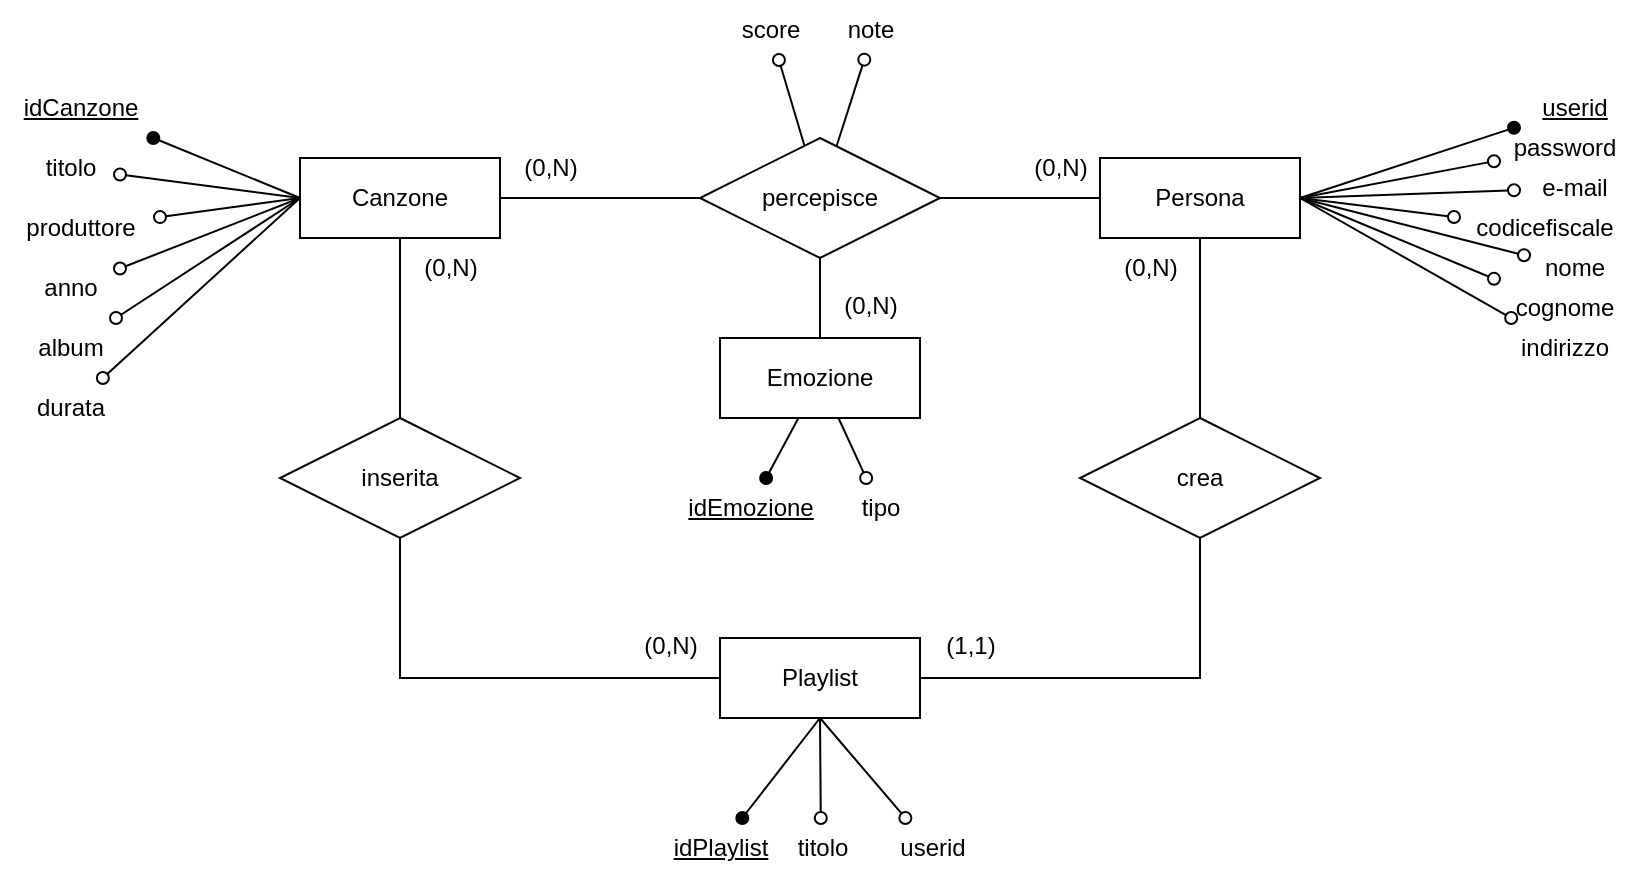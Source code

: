 <mxfile version="22.1.16" type="device">
  <diagram id="kbR7QFBh4Juw0m6U138V" name="Page-1">
    <mxGraphModel dx="1498" dy="847" grid="1" gridSize="10" guides="1" tooltips="1" connect="1" arrows="1" fold="1" page="1" pageScale="1" pageWidth="827" pageHeight="1169" math="0" shadow="0">
      <root>
        <mxCell id="0" />
        <mxCell id="1" parent="0" />
        <mxCell id="ecdNz4Ku9t3Qj6MTJcpb-12" style="edgeStyle=orthogonalEdgeStyle;rounded=0;orthogonalLoop=1;jettySize=auto;html=1;entryX=0;entryY=0.5;entryDx=0;entryDy=0;endArrow=none;endFill=0;" parent="1" source="jWKj23kP3KuPFPuK_N8y-1" target="ecdNz4Ku9t3Qj6MTJcpb-10" edge="1">
          <mxGeometry relative="1" as="geometry" />
        </mxCell>
        <mxCell id="ecdNz4Ku9t3Qj6MTJcpb-17" style="edgeStyle=orthogonalEdgeStyle;rounded=0;orthogonalLoop=1;jettySize=auto;html=1;entryX=0.5;entryY=0;entryDx=0;entryDy=0;endArrow=none;endFill=0;" parent="1" source="jWKj23kP3KuPFPuK_N8y-1" target="ecdNz4Ku9t3Qj6MTJcpb-16" edge="1">
          <mxGeometry relative="1" as="geometry" />
        </mxCell>
        <mxCell id="jWKj23kP3KuPFPuK_N8y-1" value="&lt;div&gt;Canzone&lt;/div&gt;" style="whiteSpace=wrap;html=1;align=center;" parent="1" vertex="1">
          <mxGeometry x="160" y="119" width="100" height="40" as="geometry" />
        </mxCell>
        <mxCell id="NWpIGaxac5_bUzahcQuc-2" style="rounded=0;orthogonalLoop=1;jettySize=auto;html=1;endArrow=oval;endFill=1;exitX=0.5;exitY=1;exitDx=0;exitDy=0;" edge="1" parent="1" source="jWKj23kP3KuPFPuK_N8y-2" target="NWpIGaxac5_bUzahcQuc-1">
          <mxGeometry relative="1" as="geometry" />
        </mxCell>
        <mxCell id="jWKj23kP3KuPFPuK_N8y-2" value="Playlist" style="whiteSpace=wrap;html=1;align=center;" parent="1" vertex="1">
          <mxGeometry x="370" y="359" width="100" height="40" as="geometry" />
        </mxCell>
        <mxCell id="ecdNz4Ku9t3Qj6MTJcpb-8" style="edgeStyle=orthogonalEdgeStyle;rounded=0;orthogonalLoop=1;jettySize=auto;html=1;entryX=0.5;entryY=0;entryDx=0;entryDy=0;endArrow=none;endFill=0;" parent="1" source="jWKj23kP3KuPFPuK_N8y-3" target="ecdNz4Ku9t3Qj6MTJcpb-7" edge="1">
          <mxGeometry relative="1" as="geometry">
            <mxPoint x="610" y="249" as="targetPoint" />
          </mxGeometry>
        </mxCell>
        <mxCell id="ecdNz4Ku9t3Qj6MTJcpb-11" style="edgeStyle=orthogonalEdgeStyle;rounded=0;orthogonalLoop=1;jettySize=auto;html=1;entryX=1;entryY=0.5;entryDx=0;entryDy=0;endArrow=none;endFill=0;" parent="1" source="jWKj23kP3KuPFPuK_N8y-3" target="ecdNz4Ku9t3Qj6MTJcpb-10" edge="1">
          <mxGeometry relative="1" as="geometry" />
        </mxCell>
        <mxCell id="jWKj23kP3KuPFPuK_N8y-3" value="&lt;div&gt;Persona&lt;/div&gt;" style="whiteSpace=wrap;html=1;align=center;" parent="1" vertex="1">
          <mxGeometry x="560" y="119" width="100" height="40" as="geometry" />
        </mxCell>
        <mxCell id="jWKj23kP3KuPFPuK_N8y-18" style="edgeStyle=none;rounded=0;orthogonalLoop=1;jettySize=auto;html=1;entryX=0;entryY=0.5;entryDx=0;entryDy=0;endArrow=none;endFill=0;startArrow=oval;startFill=1;" parent="1" source="jWKj23kP3KuPFPuK_N8y-10" target="jWKj23kP3KuPFPuK_N8y-1" edge="1">
          <mxGeometry relative="1" as="geometry" />
        </mxCell>
        <mxCell id="jWKj23kP3KuPFPuK_N8y-10" value="&lt;u&gt;idCanzone&lt;/u&gt;" style="text;html=1;align=center;verticalAlign=middle;resizable=0;points=[];autosize=1;strokeColor=none;fillColor=none;" parent="1" vertex="1">
          <mxGeometry x="10" y="79" width="80" height="30" as="geometry" />
        </mxCell>
        <mxCell id="jWKj23kP3KuPFPuK_N8y-19" style="edgeStyle=none;rounded=0;orthogonalLoop=1;jettySize=auto;html=1;endArrow=none;endFill=0;startArrow=oval;startFill=0;entryX=0;entryY=0.5;entryDx=0;entryDy=0;" parent="1" source="jWKj23kP3KuPFPuK_N8y-11" target="jWKj23kP3KuPFPuK_N8y-1" edge="1">
          <mxGeometry relative="1" as="geometry">
            <mxPoint x="200" y="139" as="targetPoint" />
          </mxGeometry>
        </mxCell>
        <mxCell id="jWKj23kP3KuPFPuK_N8y-11" value="&lt;div&gt;titolo&lt;/div&gt;" style="text;html=1;align=center;verticalAlign=middle;resizable=0;points=[];autosize=1;strokeColor=none;fillColor=none;" parent="1" vertex="1">
          <mxGeometry x="20" y="109" width="50" height="30" as="geometry" />
        </mxCell>
        <mxCell id="jWKj23kP3KuPFPuK_N8y-20" style="edgeStyle=none;rounded=0;orthogonalLoop=1;jettySize=auto;html=1;entryX=0;entryY=0.5;entryDx=0;entryDy=0;endArrow=none;endFill=0;startArrow=oval;startFill=0;" parent="1" source="jWKj23kP3KuPFPuK_N8y-14" target="jWKj23kP3KuPFPuK_N8y-1" edge="1">
          <mxGeometry relative="1" as="geometry" />
        </mxCell>
        <mxCell id="jWKj23kP3KuPFPuK_N8y-14" value="&lt;div&gt;produttore&lt;/div&gt;" style="text;html=1;align=center;verticalAlign=middle;resizable=0;points=[];autosize=1;strokeColor=none;fillColor=none;" parent="1" vertex="1">
          <mxGeometry x="10" y="139" width="80" height="30" as="geometry" />
        </mxCell>
        <mxCell id="jWKj23kP3KuPFPuK_N8y-21" style="edgeStyle=none;rounded=0;orthogonalLoop=1;jettySize=auto;html=1;entryX=0;entryY=0.5;entryDx=0;entryDy=0;endArrow=none;endFill=0;startArrow=oval;startFill=0;" parent="1" source="jWKj23kP3KuPFPuK_N8y-15" target="jWKj23kP3KuPFPuK_N8y-1" edge="1">
          <mxGeometry relative="1" as="geometry" />
        </mxCell>
        <mxCell id="jWKj23kP3KuPFPuK_N8y-15" value="anno" style="text;html=1;align=center;verticalAlign=middle;resizable=0;points=[];autosize=1;strokeColor=none;fillColor=none;" parent="1" vertex="1">
          <mxGeometry x="20" y="169" width="50" height="30" as="geometry" />
        </mxCell>
        <mxCell id="jWKj23kP3KuPFPuK_N8y-22" style="edgeStyle=none;rounded=0;orthogonalLoop=1;jettySize=auto;html=1;endArrow=none;endFill=0;startArrow=oval;startFill=0;entryX=0;entryY=0.5;entryDx=0;entryDy=0;" parent="1" source="jWKj23kP3KuPFPuK_N8y-16" target="jWKj23kP3KuPFPuK_N8y-1" edge="1">
          <mxGeometry relative="1" as="geometry">
            <mxPoint x="200" y="139" as="targetPoint" />
          </mxGeometry>
        </mxCell>
        <mxCell id="jWKj23kP3KuPFPuK_N8y-16" value="album" style="text;html=1;align=center;verticalAlign=middle;resizable=0;points=[];autosize=1;strokeColor=none;fillColor=none;" parent="1" vertex="1">
          <mxGeometry x="15" y="199" width="60" height="30" as="geometry" />
        </mxCell>
        <mxCell id="jWKj23kP3KuPFPuK_N8y-23" style="edgeStyle=none;rounded=0;orthogonalLoop=1;jettySize=auto;html=1;endArrow=none;endFill=0;startArrow=oval;startFill=0;entryX=0;entryY=0.5;entryDx=0;entryDy=0;" parent="1" source="jWKj23kP3KuPFPuK_N8y-17" target="jWKj23kP3KuPFPuK_N8y-1" edge="1">
          <mxGeometry relative="1" as="geometry">
            <mxPoint x="200" y="139" as="targetPoint" />
          </mxGeometry>
        </mxCell>
        <mxCell id="jWKj23kP3KuPFPuK_N8y-17" value="durata" style="text;html=1;align=center;verticalAlign=middle;resizable=0;points=[];autosize=1;strokeColor=none;fillColor=none;" parent="1" vertex="1">
          <mxGeometry x="15" y="229" width="60" height="30" as="geometry" />
        </mxCell>
        <mxCell id="jWKj23kP3KuPFPuK_N8y-33" style="edgeStyle=none;rounded=0;orthogonalLoop=1;jettySize=auto;html=1;entryX=1;entryY=0.5;entryDx=0;entryDy=0;endArrow=none;endFill=0;startArrow=oval;startFill=1;" parent="1" source="jWKj23kP3KuPFPuK_N8y-24" target="jWKj23kP3KuPFPuK_N8y-3" edge="1">
          <mxGeometry relative="1" as="geometry" />
        </mxCell>
        <mxCell id="jWKj23kP3KuPFPuK_N8y-24" value="&lt;u&gt;userid&lt;/u&gt;" style="text;html=1;align=center;verticalAlign=middle;resizable=0;points=[];autosize=1;strokeColor=none;fillColor=none;" parent="1" vertex="1">
          <mxGeometry x="767" y="79" width="60" height="30" as="geometry" />
        </mxCell>
        <mxCell id="jWKj23kP3KuPFPuK_N8y-34" style="edgeStyle=none;rounded=0;orthogonalLoop=1;jettySize=auto;html=1;endArrow=none;endFill=0;startArrow=oval;startFill=0;entryX=1;entryY=0.5;entryDx=0;entryDy=0;" parent="1" source="jWKj23kP3KuPFPuK_N8y-25" target="jWKj23kP3KuPFPuK_N8y-3" edge="1">
          <mxGeometry relative="1" as="geometry">
            <mxPoint x="620" y="139" as="targetPoint" />
          </mxGeometry>
        </mxCell>
        <mxCell id="jWKj23kP3KuPFPuK_N8y-25" value="password" style="text;html=1;align=center;verticalAlign=middle;resizable=0;points=[];autosize=1;strokeColor=none;fillColor=none;" parent="1" vertex="1">
          <mxGeometry x="757" y="99" width="70" height="30" as="geometry" />
        </mxCell>
        <mxCell id="jWKj23kP3KuPFPuK_N8y-35" style="edgeStyle=none;rounded=0;orthogonalLoop=1;jettySize=auto;html=1;entryX=1;entryY=0.5;entryDx=0;entryDy=0;endArrow=none;endFill=0;startArrow=oval;startFill=0;" parent="1" source="jWKj23kP3KuPFPuK_N8y-27" target="jWKj23kP3KuPFPuK_N8y-3" edge="1">
          <mxGeometry relative="1" as="geometry" />
        </mxCell>
        <mxCell id="jWKj23kP3KuPFPuK_N8y-27" value="e-mail" style="text;html=1;align=center;verticalAlign=middle;resizable=0;points=[];autosize=1;strokeColor=none;fillColor=none;" parent="1" vertex="1">
          <mxGeometry x="767" y="119" width="60" height="30" as="geometry" />
        </mxCell>
        <mxCell id="jWKj23kP3KuPFPuK_N8y-36" style="edgeStyle=none;rounded=0;orthogonalLoop=1;jettySize=auto;html=1;entryX=1;entryY=0.5;entryDx=0;entryDy=0;endArrow=none;endFill=0;startArrow=oval;startFill=0;" parent="1" source="jWKj23kP3KuPFPuK_N8y-28" target="jWKj23kP3KuPFPuK_N8y-3" edge="1">
          <mxGeometry relative="1" as="geometry" />
        </mxCell>
        <mxCell id="jWKj23kP3KuPFPuK_N8y-28" value="codicefiscale" style="text;html=1;align=center;verticalAlign=middle;resizable=0;points=[];autosize=1;strokeColor=none;fillColor=none;" parent="1" vertex="1">
          <mxGeometry x="737" y="139" width="90" height="30" as="geometry" />
        </mxCell>
        <mxCell id="jWKj23kP3KuPFPuK_N8y-37" style="edgeStyle=none;rounded=0;orthogonalLoop=1;jettySize=auto;html=1;entryX=1;entryY=0.5;entryDx=0;entryDy=0;endArrow=none;endFill=0;startArrow=oval;startFill=0;" parent="1" source="jWKj23kP3KuPFPuK_N8y-29" target="jWKj23kP3KuPFPuK_N8y-3" edge="1">
          <mxGeometry relative="1" as="geometry" />
        </mxCell>
        <mxCell id="jWKj23kP3KuPFPuK_N8y-29" value="nome" style="text;html=1;align=center;verticalAlign=middle;resizable=0;points=[];autosize=1;strokeColor=none;fillColor=none;" parent="1" vertex="1">
          <mxGeometry x="772" y="159" width="50" height="30" as="geometry" />
        </mxCell>
        <mxCell id="jWKj23kP3KuPFPuK_N8y-38" style="edgeStyle=none;rounded=0;orthogonalLoop=1;jettySize=auto;html=1;entryX=1;entryY=0.5;entryDx=0;entryDy=0;endArrow=none;endFill=0;startArrow=oval;startFill=0;" parent="1" source="jWKj23kP3KuPFPuK_N8y-30" target="jWKj23kP3KuPFPuK_N8y-3" edge="1">
          <mxGeometry relative="1" as="geometry" />
        </mxCell>
        <mxCell id="jWKj23kP3KuPFPuK_N8y-30" value="cognome" style="text;html=1;align=center;verticalAlign=middle;resizable=0;points=[];autosize=1;strokeColor=none;fillColor=none;" parent="1" vertex="1">
          <mxGeometry x="757" y="179" width="70" height="30" as="geometry" />
        </mxCell>
        <mxCell id="jWKj23kP3KuPFPuK_N8y-39" style="edgeStyle=none;rounded=0;orthogonalLoop=1;jettySize=auto;html=1;entryX=1;entryY=0.5;entryDx=0;entryDy=0;endArrow=none;endFill=0;startArrow=oval;startFill=0;" parent="1" source="jWKj23kP3KuPFPuK_N8y-31" target="jWKj23kP3KuPFPuK_N8y-3" edge="1">
          <mxGeometry relative="1" as="geometry" />
        </mxCell>
        <mxCell id="jWKj23kP3KuPFPuK_N8y-31" value="indirizzo" style="text;html=1;align=center;verticalAlign=middle;resizable=0;points=[];autosize=1;strokeColor=none;fillColor=none;" parent="1" vertex="1">
          <mxGeometry x="757" y="199" width="70" height="30" as="geometry" />
        </mxCell>
        <mxCell id="jWKj23kP3KuPFPuK_N8y-54" style="edgeStyle=none;rounded=0;orthogonalLoop=1;jettySize=auto;html=1;entryX=0.5;entryY=1;entryDx=0;entryDy=0;endArrow=none;endFill=0;startArrow=oval;startFill=0;" parent="1" source="jWKj23kP3KuPFPuK_N8y-53" target="jWKj23kP3KuPFPuK_N8y-2" edge="1">
          <mxGeometry relative="1" as="geometry" />
        </mxCell>
        <mxCell id="jWKj23kP3KuPFPuK_N8y-53" value="titolo" style="text;html=1;align=center;verticalAlign=middle;resizable=0;points=[];autosize=1;strokeColor=none;fillColor=none;" parent="1" vertex="1">
          <mxGeometry x="395.5" y="449" width="50" height="30" as="geometry" />
        </mxCell>
        <mxCell id="jWKj23kP3KuPFPuK_N8y-59" style="edgeStyle=none;rounded=0;orthogonalLoop=1;jettySize=auto;html=1;entryX=0.5;entryY=1;entryDx=0;entryDy=0;endArrow=none;endFill=0;startArrow=oval;startFill=0;" parent="1" source="jWKj23kP3KuPFPuK_N8y-57" target="jWKj23kP3KuPFPuK_N8y-2" edge="1">
          <mxGeometry relative="1" as="geometry" />
        </mxCell>
        <mxCell id="jWKj23kP3KuPFPuK_N8y-57" value="userid" style="text;html=1;align=center;verticalAlign=middle;resizable=0;points=[];autosize=1;strokeColor=none;fillColor=none;" parent="1" vertex="1">
          <mxGeometry x="445.5" y="449" width="60" height="30" as="geometry" />
        </mxCell>
        <mxCell id="ecdNz4Ku9t3Qj6MTJcpb-13" style="edgeStyle=orthogonalEdgeStyle;rounded=0;orthogonalLoop=1;jettySize=auto;html=1;entryX=0.5;entryY=1;entryDx=0;entryDy=0;endArrow=none;endFill=0;" parent="1" source="ecdNz4Ku9t3Qj6MTJcpb-6" target="ecdNz4Ku9t3Qj6MTJcpb-10" edge="1">
          <mxGeometry relative="1" as="geometry" />
        </mxCell>
        <mxCell id="ecdNz4Ku9t3Qj6MTJcpb-21" style="rounded=0;orthogonalLoop=1;jettySize=auto;html=1;endArrow=oval;endFill=1;" parent="1" source="ecdNz4Ku9t3Qj6MTJcpb-6" target="ecdNz4Ku9t3Qj6MTJcpb-20" edge="1">
          <mxGeometry relative="1" as="geometry" />
        </mxCell>
        <mxCell id="ecdNz4Ku9t3Qj6MTJcpb-23" style="rounded=0;orthogonalLoop=1;jettySize=auto;html=1;endArrow=oval;endFill=0;" parent="1" source="ecdNz4Ku9t3Qj6MTJcpb-6" target="ecdNz4Ku9t3Qj6MTJcpb-22" edge="1">
          <mxGeometry relative="1" as="geometry" />
        </mxCell>
        <mxCell id="ecdNz4Ku9t3Qj6MTJcpb-6" value="Emozione" style="whiteSpace=wrap;html=1;align=center;" parent="1" vertex="1">
          <mxGeometry x="370" y="209" width="100" height="40" as="geometry" />
        </mxCell>
        <mxCell id="ecdNz4Ku9t3Qj6MTJcpb-15" style="edgeStyle=orthogonalEdgeStyle;rounded=0;orthogonalLoop=1;jettySize=auto;html=1;exitX=0.5;exitY=1;exitDx=0;exitDy=0;entryX=1;entryY=0.5;entryDx=0;entryDy=0;endArrow=none;endFill=0;" parent="1" source="ecdNz4Ku9t3Qj6MTJcpb-7" target="jWKj23kP3KuPFPuK_N8y-2" edge="1">
          <mxGeometry relative="1" as="geometry" />
        </mxCell>
        <mxCell id="ecdNz4Ku9t3Qj6MTJcpb-7" value="crea" style="shape=rhombus;perimeter=rhombusPerimeter;whiteSpace=wrap;html=1;align=center;" parent="1" vertex="1">
          <mxGeometry x="550" y="249" width="120" height="60" as="geometry" />
        </mxCell>
        <mxCell id="ecdNz4Ku9t3Qj6MTJcpb-26" style="rounded=0;orthogonalLoop=1;jettySize=auto;html=1;endArrow=oval;endFill=0;" parent="1" source="ecdNz4Ku9t3Qj6MTJcpb-10" target="ecdNz4Ku9t3Qj6MTJcpb-24" edge="1">
          <mxGeometry relative="1" as="geometry" />
        </mxCell>
        <mxCell id="ecdNz4Ku9t3Qj6MTJcpb-27" style="rounded=0;orthogonalLoop=1;jettySize=auto;html=1;endArrow=oval;endFill=0;entryX=0.443;entryY=0.994;entryDx=0;entryDy=0;entryPerimeter=0;" parent="1" source="ecdNz4Ku9t3Qj6MTJcpb-10" target="vOpSXZ5aTm559udaJpl0-1" edge="1">
          <mxGeometry relative="1" as="geometry">
            <mxPoint x="443.821" y="70" as="targetPoint" />
          </mxGeometry>
        </mxCell>
        <mxCell id="ecdNz4Ku9t3Qj6MTJcpb-10" value="percepisce" style="shape=rhombus;perimeter=rhombusPerimeter;whiteSpace=wrap;html=1;align=center;" parent="1" vertex="1">
          <mxGeometry x="360" y="109" width="120" height="60" as="geometry" />
        </mxCell>
        <mxCell id="ecdNz4Ku9t3Qj6MTJcpb-19" style="edgeStyle=orthogonalEdgeStyle;rounded=0;orthogonalLoop=1;jettySize=auto;html=1;entryX=0;entryY=0.5;entryDx=0;entryDy=0;exitX=0.5;exitY=1;exitDx=0;exitDy=0;endArrow=none;endFill=0;" parent="1" source="ecdNz4Ku9t3Qj6MTJcpb-16" target="jWKj23kP3KuPFPuK_N8y-2" edge="1">
          <mxGeometry relative="1" as="geometry" />
        </mxCell>
        <mxCell id="ecdNz4Ku9t3Qj6MTJcpb-16" value="inserita" style="shape=rhombus;perimeter=rhombusPerimeter;whiteSpace=wrap;html=1;align=center;" parent="1" vertex="1">
          <mxGeometry x="150" y="249" width="120" height="60" as="geometry" />
        </mxCell>
        <mxCell id="ecdNz4Ku9t3Qj6MTJcpb-20" value="&lt;u&gt;idEmozione&lt;/u&gt;" style="text;html=1;align=center;verticalAlign=middle;resizable=0;points=[];autosize=1;strokeColor=none;fillColor=none;" parent="1" vertex="1">
          <mxGeometry x="340" y="279" width="90" height="30" as="geometry" />
        </mxCell>
        <mxCell id="ecdNz4Ku9t3Qj6MTJcpb-22" value="tipo" style="text;html=1;align=center;verticalAlign=middle;resizable=0;points=[];autosize=1;strokeColor=none;fillColor=none;" parent="1" vertex="1">
          <mxGeometry x="430" y="279" width="40" height="30" as="geometry" />
        </mxCell>
        <mxCell id="ecdNz4Ku9t3Qj6MTJcpb-24" value="score" style="text;html=1;align=center;verticalAlign=middle;resizable=0;points=[];autosize=1;strokeColor=none;fillColor=none;" parent="1" vertex="1">
          <mxGeometry x="370" y="40" width="50" height="30" as="geometry" />
        </mxCell>
        <mxCell id="ecdNz4Ku9t3Qj6MTJcpb-29" value="(0,N)" style="text;html=1;align=center;verticalAlign=middle;resizable=0;points=[];autosize=1;strokeColor=none;fillColor=none;" parent="1" vertex="1">
          <mxGeometry x="560" y="159" width="50" height="30" as="geometry" />
        </mxCell>
        <mxCell id="vOpSXZ5aTm559udaJpl0-1" value="note" style="text;html=1;align=center;verticalAlign=middle;resizable=0;points=[];autosize=1;strokeColor=none;fillColor=none;" parent="1" vertex="1">
          <mxGeometry x="420" y="40" width="50" height="30" as="geometry" />
        </mxCell>
        <mxCell id="vOpSXZ5aTm559udaJpl0-2" value="(1,1)" style="text;html=1;align=center;verticalAlign=middle;resizable=0;points=[];autosize=1;strokeColor=none;fillColor=none;" parent="1" vertex="1">
          <mxGeometry x="470" y="348" width="50" height="30" as="geometry" />
        </mxCell>
        <mxCell id="vOpSXZ5aTm559udaJpl0-4" value="(0,N)" style="text;html=1;align=center;verticalAlign=middle;resizable=0;points=[];autosize=1;strokeColor=none;fillColor=none;" parent="1" vertex="1">
          <mxGeometry x="210" y="159" width="50" height="30" as="geometry" />
        </mxCell>
        <mxCell id="vOpSXZ5aTm559udaJpl0-5" value="(0,N)" style="text;html=1;align=center;verticalAlign=middle;resizable=0;points=[];autosize=1;strokeColor=none;fillColor=none;" parent="1" vertex="1">
          <mxGeometry x="320" y="348" width="50" height="30" as="geometry" />
        </mxCell>
        <mxCell id="vOpSXZ5aTm559udaJpl0-6" value="(0,N)" style="text;html=1;align=center;verticalAlign=middle;resizable=0;points=[];autosize=1;strokeColor=none;fillColor=none;" parent="1" vertex="1">
          <mxGeometry x="260" y="109" width="50" height="30" as="geometry" />
        </mxCell>
        <mxCell id="vOpSXZ5aTm559udaJpl0-7" value="(0,N)" style="text;html=1;align=center;verticalAlign=middle;resizable=0;points=[];autosize=1;strokeColor=none;fillColor=none;" parent="1" vertex="1">
          <mxGeometry x="515" y="109" width="50" height="30" as="geometry" />
        </mxCell>
        <mxCell id="vOpSXZ5aTm559udaJpl0-8" value="(0,N)" style="text;html=1;align=center;verticalAlign=middle;resizable=0;points=[];autosize=1;strokeColor=none;fillColor=none;" parent="1" vertex="1">
          <mxGeometry x="420" y="178" width="50" height="30" as="geometry" />
        </mxCell>
        <mxCell id="NWpIGaxac5_bUzahcQuc-1" value="idPlaylist" style="text;html=1;align=center;verticalAlign=middle;resizable=0;points=[];autosize=1;strokeColor=none;fillColor=none;fontStyle=4" vertex="1" parent="1">
          <mxGeometry x="334.5" y="449" width="70" height="30" as="geometry" />
        </mxCell>
      </root>
    </mxGraphModel>
  </diagram>
</mxfile>
